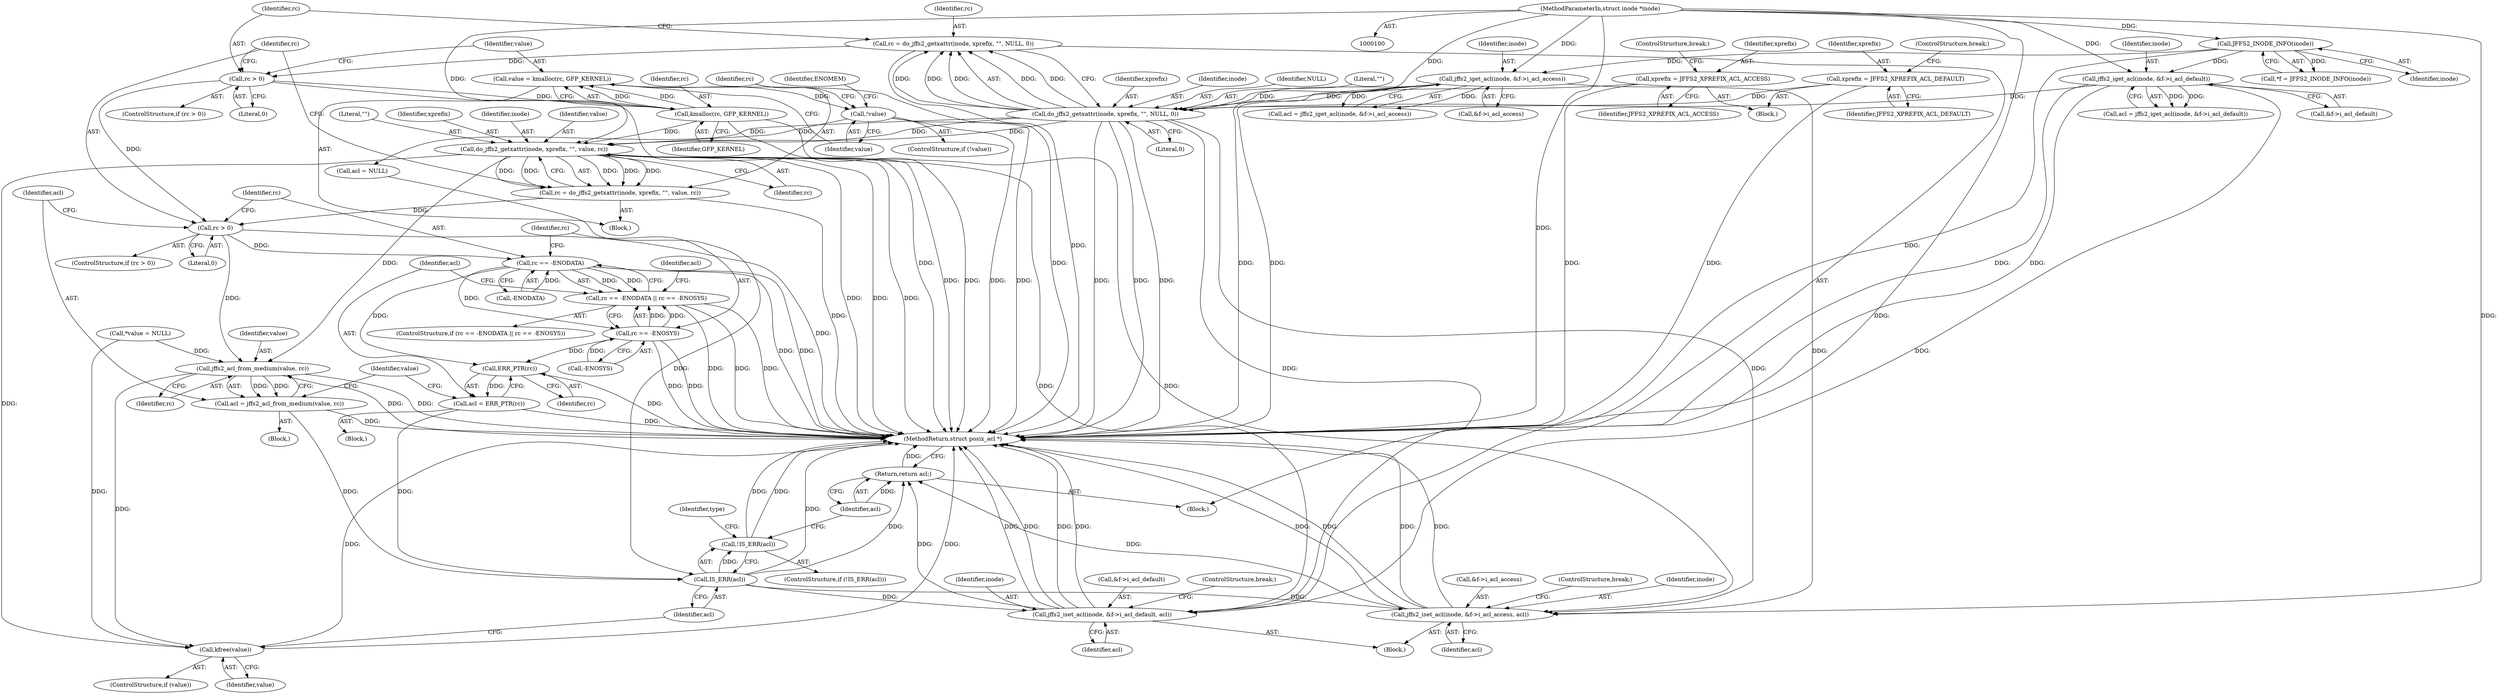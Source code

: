 digraph "0_infradead_9ed437c50d89eabae763dd422579f73fdebf288d@API" {
"1000175" [label="(Call,value = kmalloc(rc, GFP_KERNEL))"];
"1000177" [label="(Call,kmalloc(rc, GFP_KERNEL))"];
"1000171" [label="(Call,rc > 0)"];
"1000162" [label="(Call,rc = do_jffs2_getxattr(inode, xprefix, \"\", NULL, 0))"];
"1000164" [label="(Call,do_jffs2_getxattr(inode, xprefix, \"\", NULL, 0))"];
"1000141" [label="(Call,jffs2_iget_acl(inode, &f->i_acl_default))"];
"1000107" [label="(Call,JFFS2_INODE_INFO(inode))"];
"1000101" [label="(MethodParameterIn,struct inode *inode)"];
"1000122" [label="(Call,jffs2_iget_acl(inode, &f->i_acl_access))"];
"1000153" [label="(Call,xprefix = JFFS2_XPREFIX_ACL_DEFAULT)"];
"1000134" [label="(Call,xprefix = JFFS2_XPREFIX_ACL_ACCESS)"];
"1000181" [label="(Call,!value)"];
"1000189" [label="(Call,do_jffs2_getxattr(inode, xprefix, \"\", value, rc))"];
"1000187" [label="(Call,rc = do_jffs2_getxattr(inode, xprefix, \"\", value, rc))"];
"1000196" [label="(Call,rc > 0)"];
"1000202" [label="(Call,jffs2_acl_from_medium(value, rc))"];
"1000200" [label="(Call,acl = jffs2_acl_from_medium(value, rc))"];
"1000232" [label="(Call,IS_ERR(acl))"];
"1000231" [label="(Call,!IS_ERR(acl))"];
"1000239" [label="(Call,jffs2_iset_acl(inode, &f->i_acl_access, acl))"];
"1000256" [label="(Return,return acl;)"];
"1000248" [label="(Call,jffs2_iset_acl(inode, &f->i_acl_default, acl))"];
"1000228" [label="(Call,kfree(value))"];
"1000208" [label="(Call,rc == -ENODATA)"];
"1000207" [label="(Call,rc == -ENODATA || rc == -ENOSYS)"];
"1000212" [label="(Call,rc == -ENOSYS)"];
"1000224" [label="(Call,ERR_PTR(rc))"];
"1000222" [label="(Call,acl = ERR_PTR(rc))"];
"1000227" [label="(Identifier,value)"];
"1000204" [label="(Identifier,rc)"];
"1000224" [label="(Call,ERR_PTR(rc))"];
"1000124" [label="(Call,&f->i_acl_access)"];
"1000177" [label="(Call,kmalloc(rc, GFP_KERNEL))"];
"1000241" [label="(Call,&f->i_acl_access)"];
"1000226" [label="(ControlStructure,if (value))"];
"1000137" [label="(ControlStructure,break;)"];
"1000134" [label="(Call,xprefix = JFFS2_XPREFIX_ACL_ACCESS)"];
"1000118" [label="(Block,)"];
"1000203" [label="(Identifier,value)"];
"1000166" [label="(Identifier,xprefix)"];
"1000257" [label="(Identifier,acl)"];
"1000187" [label="(Call,rc = do_jffs2_getxattr(inode, xprefix, \"\", value, rc))"];
"1000250" [label="(Call,&f->i_acl_default)"];
"1000201" [label="(Identifier,acl)"];
"1000213" [label="(Identifier,rc)"];
"1000233" [label="(Identifier,acl)"];
"1000135" [label="(Identifier,xprefix)"];
"1000139" [label="(Call,acl = jffs2_iget_acl(inode, &f->i_acl_default))"];
"1000175" [label="(Call,value = kmalloc(rc, GFP_KERNEL))"];
"1000180" [label="(ControlStructure,if (!value))"];
"1000225" [label="(Identifier,rc)"];
"1000188" [label="(Identifier,rc)"];
"1000172" [label="(Identifier,rc)"];
"1000246" [label="(ControlStructure,break;)"];
"1000179" [label="(Identifier,GFP_KERNEL)"];
"1000181" [label="(Call,!value)"];
"1000222" [label="(Call,acl = ERR_PTR(rc))"];
"1000199" [label="(Block,)"];
"1000165" [label="(Identifier,inode)"];
"1000209" [label="(Identifier,rc)"];
"1000173" [label="(Literal,0)"];
"1000258" [label="(MethodReturn,struct posix_acl *)"];
"1000194" [label="(Identifier,rc)"];
"1000168" [label="(Identifier,NULL)"];
"1000123" [label="(Identifier,inode)"];
"1000212" [label="(Call,rc == -ENOSYS)"];
"1000230" [label="(ControlStructure,if (!IS_ERR(acl)))"];
"1000191" [label="(Identifier,xprefix)"];
"1000120" [label="(Call,acl = jffs2_iget_acl(inode, &f->i_acl_access))"];
"1000198" [label="(Literal,0)"];
"1000105" [label="(Call,*f = JFFS2_INODE_INFO(inode))"];
"1000162" [label="(Call,rc = do_jffs2_getxattr(inode, xprefix, \"\", NULL, 0))"];
"1000217" [label="(Call,acl = NULL)"];
"1000229" [label="(Identifier,value)"];
"1000189" [label="(Call,do_jffs2_getxattr(inode, xprefix, \"\", value, rc))"];
"1000107" [label="(Call,JFFS2_INODE_INFO(inode))"];
"1000245" [label="(Identifier,acl)"];
"1000228" [label="(Call,kfree(value))"];
"1000153" [label="(Call,xprefix = JFFS2_XPREFIX_ACL_DEFAULT)"];
"1000232" [label="(Call,IS_ERR(acl))"];
"1000154" [label="(Identifier,xprefix)"];
"1000169" [label="(Literal,0)"];
"1000143" [label="(Call,&f->i_acl_default)"];
"1000190" [label="(Identifier,inode)"];
"1000254" [label="(Identifier,acl)"];
"1000141" [label="(Call,jffs2_iget_acl(inode, &f->i_acl_default))"];
"1000200" [label="(Call,acl = jffs2_acl_from_medium(value, rc))"];
"1000186" [label="(Identifier,ENOMEM)"];
"1000195" [label="(ControlStructure,if (rc > 0))"];
"1000155" [label="(Identifier,JFFS2_XPREFIX_ACL_DEFAULT)"];
"1000142" [label="(Identifier,inode)"];
"1000240" [label="(Identifier,inode)"];
"1000108" [label="(Identifier,inode)"];
"1000197" [label="(Identifier,rc)"];
"1000248" [label="(Call,jffs2_iset_acl(inode, &f->i_acl_default, acl))"];
"1000176" [label="(Identifier,value)"];
"1000170" [label="(ControlStructure,if (rc > 0))"];
"1000101" [label="(MethodParameterIn,struct inode *inode)"];
"1000196" [label="(Call,rc > 0)"];
"1000163" [label="(Identifier,rc)"];
"1000223" [label="(Identifier,acl)"];
"1000122" [label="(Call,jffs2_iget_acl(inode, &f->i_acl_access))"];
"1000193" [label="(Identifier,value)"];
"1000207" [label="(Call,rc == -ENODATA || rc == -ENOSYS)"];
"1000255" [label="(ControlStructure,break;)"];
"1000192" [label="(Literal,\"\")"];
"1000239" [label="(Call,jffs2_iset_acl(inode, &f->i_acl_access, acl))"];
"1000156" [label="(ControlStructure,break;)"];
"1000218" [label="(Identifier,acl)"];
"1000210" [label="(Call,-ENODATA)"];
"1000182" [label="(Identifier,value)"];
"1000174" [label="(Block,)"];
"1000164" [label="(Call,do_jffs2_getxattr(inode, xprefix, \"\", NULL, 0))"];
"1000256" [label="(Return,return acl;)"];
"1000171" [label="(Call,rc > 0)"];
"1000214" [label="(Call,-ENOSYS)"];
"1000178" [label="(Identifier,rc)"];
"1000236" [label="(Identifier,type)"];
"1000249" [label="(Identifier,inode)"];
"1000103" [label="(Block,)"];
"1000111" [label="(Call,*value = NULL)"];
"1000231" [label="(Call,!IS_ERR(acl))"];
"1000221" [label="(Block,)"];
"1000237" [label="(Block,)"];
"1000206" [label="(ControlStructure,if (rc == -ENODATA || rc == -ENOSYS))"];
"1000208" [label="(Call,rc == -ENODATA)"];
"1000202" [label="(Call,jffs2_acl_from_medium(value, rc))"];
"1000167" [label="(Literal,\"\")"];
"1000136" [label="(Identifier,JFFS2_XPREFIX_ACL_ACCESS)"];
"1000175" -> "1000174"  [label="AST: "];
"1000175" -> "1000177"  [label="CFG: "];
"1000176" -> "1000175"  [label="AST: "];
"1000177" -> "1000175"  [label="AST: "];
"1000182" -> "1000175"  [label="CFG: "];
"1000175" -> "1000258"  [label="DDG: "];
"1000177" -> "1000175"  [label="DDG: "];
"1000177" -> "1000175"  [label="DDG: "];
"1000175" -> "1000181"  [label="DDG: "];
"1000177" -> "1000179"  [label="CFG: "];
"1000178" -> "1000177"  [label="AST: "];
"1000179" -> "1000177"  [label="AST: "];
"1000177" -> "1000258"  [label="DDG: "];
"1000177" -> "1000258"  [label="DDG: "];
"1000171" -> "1000177"  [label="DDG: "];
"1000177" -> "1000189"  [label="DDG: "];
"1000171" -> "1000170"  [label="AST: "];
"1000171" -> "1000173"  [label="CFG: "];
"1000172" -> "1000171"  [label="AST: "];
"1000173" -> "1000171"  [label="AST: "];
"1000176" -> "1000171"  [label="CFG: "];
"1000197" -> "1000171"  [label="CFG: "];
"1000171" -> "1000258"  [label="DDG: "];
"1000162" -> "1000171"  [label="DDG: "];
"1000171" -> "1000196"  [label="DDG: "];
"1000162" -> "1000103"  [label="AST: "];
"1000162" -> "1000164"  [label="CFG: "];
"1000163" -> "1000162"  [label="AST: "];
"1000164" -> "1000162"  [label="AST: "];
"1000172" -> "1000162"  [label="CFG: "];
"1000162" -> "1000258"  [label="DDG: "];
"1000164" -> "1000162"  [label="DDG: "];
"1000164" -> "1000162"  [label="DDG: "];
"1000164" -> "1000162"  [label="DDG: "];
"1000164" -> "1000162"  [label="DDG: "];
"1000164" -> "1000162"  [label="DDG: "];
"1000164" -> "1000169"  [label="CFG: "];
"1000165" -> "1000164"  [label="AST: "];
"1000166" -> "1000164"  [label="AST: "];
"1000167" -> "1000164"  [label="AST: "];
"1000168" -> "1000164"  [label="AST: "];
"1000169" -> "1000164"  [label="AST: "];
"1000164" -> "1000258"  [label="DDG: "];
"1000164" -> "1000258"  [label="DDG: "];
"1000164" -> "1000258"  [label="DDG: "];
"1000141" -> "1000164"  [label="DDG: "];
"1000122" -> "1000164"  [label="DDG: "];
"1000101" -> "1000164"  [label="DDG: "];
"1000153" -> "1000164"  [label="DDG: "];
"1000134" -> "1000164"  [label="DDG: "];
"1000164" -> "1000189"  [label="DDG: "];
"1000164" -> "1000189"  [label="DDG: "];
"1000164" -> "1000217"  [label="DDG: "];
"1000164" -> "1000239"  [label="DDG: "];
"1000164" -> "1000248"  [label="DDG: "];
"1000141" -> "1000139"  [label="AST: "];
"1000141" -> "1000143"  [label="CFG: "];
"1000142" -> "1000141"  [label="AST: "];
"1000143" -> "1000141"  [label="AST: "];
"1000139" -> "1000141"  [label="CFG: "];
"1000141" -> "1000258"  [label="DDG: "];
"1000141" -> "1000258"  [label="DDG: "];
"1000141" -> "1000139"  [label="DDG: "];
"1000141" -> "1000139"  [label="DDG: "];
"1000107" -> "1000141"  [label="DDG: "];
"1000101" -> "1000141"  [label="DDG: "];
"1000141" -> "1000248"  [label="DDG: "];
"1000107" -> "1000105"  [label="AST: "];
"1000107" -> "1000108"  [label="CFG: "];
"1000108" -> "1000107"  [label="AST: "];
"1000105" -> "1000107"  [label="CFG: "];
"1000107" -> "1000258"  [label="DDG: "];
"1000107" -> "1000105"  [label="DDG: "];
"1000101" -> "1000107"  [label="DDG: "];
"1000107" -> "1000122"  [label="DDG: "];
"1000101" -> "1000100"  [label="AST: "];
"1000101" -> "1000258"  [label="DDG: "];
"1000101" -> "1000122"  [label="DDG: "];
"1000101" -> "1000189"  [label="DDG: "];
"1000101" -> "1000239"  [label="DDG: "];
"1000101" -> "1000248"  [label="DDG: "];
"1000122" -> "1000120"  [label="AST: "];
"1000122" -> "1000124"  [label="CFG: "];
"1000123" -> "1000122"  [label="AST: "];
"1000124" -> "1000122"  [label="AST: "];
"1000120" -> "1000122"  [label="CFG: "];
"1000122" -> "1000258"  [label="DDG: "];
"1000122" -> "1000258"  [label="DDG: "];
"1000122" -> "1000120"  [label="DDG: "];
"1000122" -> "1000120"  [label="DDG: "];
"1000122" -> "1000239"  [label="DDG: "];
"1000153" -> "1000118"  [label="AST: "];
"1000153" -> "1000155"  [label="CFG: "];
"1000154" -> "1000153"  [label="AST: "];
"1000155" -> "1000153"  [label="AST: "];
"1000156" -> "1000153"  [label="CFG: "];
"1000153" -> "1000258"  [label="DDG: "];
"1000134" -> "1000118"  [label="AST: "];
"1000134" -> "1000136"  [label="CFG: "];
"1000135" -> "1000134"  [label="AST: "];
"1000136" -> "1000134"  [label="AST: "];
"1000137" -> "1000134"  [label="CFG: "];
"1000134" -> "1000258"  [label="DDG: "];
"1000181" -> "1000180"  [label="AST: "];
"1000181" -> "1000182"  [label="CFG: "];
"1000182" -> "1000181"  [label="AST: "];
"1000186" -> "1000181"  [label="CFG: "];
"1000188" -> "1000181"  [label="CFG: "];
"1000181" -> "1000258"  [label="DDG: "];
"1000181" -> "1000258"  [label="DDG: "];
"1000181" -> "1000189"  [label="DDG: "];
"1000189" -> "1000187"  [label="AST: "];
"1000189" -> "1000194"  [label="CFG: "];
"1000190" -> "1000189"  [label="AST: "];
"1000191" -> "1000189"  [label="AST: "];
"1000192" -> "1000189"  [label="AST: "];
"1000193" -> "1000189"  [label="AST: "];
"1000194" -> "1000189"  [label="AST: "];
"1000187" -> "1000189"  [label="CFG: "];
"1000189" -> "1000258"  [label="DDG: "];
"1000189" -> "1000258"  [label="DDG: "];
"1000189" -> "1000258"  [label="DDG: "];
"1000189" -> "1000187"  [label="DDG: "];
"1000189" -> "1000187"  [label="DDG: "];
"1000189" -> "1000187"  [label="DDG: "];
"1000189" -> "1000187"  [label="DDG: "];
"1000189" -> "1000187"  [label="DDG: "];
"1000189" -> "1000202"  [label="DDG: "];
"1000189" -> "1000228"  [label="DDG: "];
"1000189" -> "1000239"  [label="DDG: "];
"1000189" -> "1000248"  [label="DDG: "];
"1000187" -> "1000174"  [label="AST: "];
"1000188" -> "1000187"  [label="AST: "];
"1000197" -> "1000187"  [label="CFG: "];
"1000187" -> "1000258"  [label="DDG: "];
"1000187" -> "1000196"  [label="DDG: "];
"1000196" -> "1000195"  [label="AST: "];
"1000196" -> "1000198"  [label="CFG: "];
"1000197" -> "1000196"  [label="AST: "];
"1000198" -> "1000196"  [label="AST: "];
"1000201" -> "1000196"  [label="CFG: "];
"1000209" -> "1000196"  [label="CFG: "];
"1000196" -> "1000258"  [label="DDG: "];
"1000196" -> "1000202"  [label="DDG: "];
"1000196" -> "1000208"  [label="DDG: "];
"1000202" -> "1000200"  [label="AST: "];
"1000202" -> "1000204"  [label="CFG: "];
"1000203" -> "1000202"  [label="AST: "];
"1000204" -> "1000202"  [label="AST: "];
"1000200" -> "1000202"  [label="CFG: "];
"1000202" -> "1000258"  [label="DDG: "];
"1000202" -> "1000258"  [label="DDG: "];
"1000202" -> "1000200"  [label="DDG: "];
"1000202" -> "1000200"  [label="DDG: "];
"1000111" -> "1000202"  [label="DDG: "];
"1000202" -> "1000228"  [label="DDG: "];
"1000200" -> "1000199"  [label="AST: "];
"1000201" -> "1000200"  [label="AST: "];
"1000227" -> "1000200"  [label="CFG: "];
"1000200" -> "1000258"  [label="DDG: "];
"1000200" -> "1000232"  [label="DDG: "];
"1000232" -> "1000231"  [label="AST: "];
"1000232" -> "1000233"  [label="CFG: "];
"1000233" -> "1000232"  [label="AST: "];
"1000231" -> "1000232"  [label="CFG: "];
"1000232" -> "1000258"  [label="DDG: "];
"1000232" -> "1000231"  [label="DDG: "];
"1000222" -> "1000232"  [label="DDG: "];
"1000217" -> "1000232"  [label="DDG: "];
"1000232" -> "1000239"  [label="DDG: "];
"1000232" -> "1000248"  [label="DDG: "];
"1000232" -> "1000256"  [label="DDG: "];
"1000231" -> "1000230"  [label="AST: "];
"1000236" -> "1000231"  [label="CFG: "];
"1000257" -> "1000231"  [label="CFG: "];
"1000231" -> "1000258"  [label="DDG: "];
"1000231" -> "1000258"  [label="DDG: "];
"1000239" -> "1000237"  [label="AST: "];
"1000239" -> "1000245"  [label="CFG: "];
"1000240" -> "1000239"  [label="AST: "];
"1000241" -> "1000239"  [label="AST: "];
"1000245" -> "1000239"  [label="AST: "];
"1000246" -> "1000239"  [label="CFG: "];
"1000239" -> "1000258"  [label="DDG: "];
"1000239" -> "1000258"  [label="DDG: "];
"1000239" -> "1000258"  [label="DDG: "];
"1000239" -> "1000258"  [label="DDG: "];
"1000239" -> "1000256"  [label="DDG: "];
"1000256" -> "1000103"  [label="AST: "];
"1000256" -> "1000257"  [label="CFG: "];
"1000257" -> "1000256"  [label="AST: "];
"1000258" -> "1000256"  [label="CFG: "];
"1000256" -> "1000258"  [label="DDG: "];
"1000257" -> "1000256"  [label="DDG: "];
"1000248" -> "1000256"  [label="DDG: "];
"1000248" -> "1000237"  [label="AST: "];
"1000248" -> "1000254"  [label="CFG: "];
"1000249" -> "1000248"  [label="AST: "];
"1000250" -> "1000248"  [label="AST: "];
"1000254" -> "1000248"  [label="AST: "];
"1000255" -> "1000248"  [label="CFG: "];
"1000248" -> "1000258"  [label="DDG: "];
"1000248" -> "1000258"  [label="DDG: "];
"1000248" -> "1000258"  [label="DDG: "];
"1000248" -> "1000258"  [label="DDG: "];
"1000228" -> "1000226"  [label="AST: "];
"1000228" -> "1000229"  [label="CFG: "];
"1000229" -> "1000228"  [label="AST: "];
"1000233" -> "1000228"  [label="CFG: "];
"1000228" -> "1000258"  [label="DDG: "];
"1000228" -> "1000258"  [label="DDG: "];
"1000111" -> "1000228"  [label="DDG: "];
"1000208" -> "1000207"  [label="AST: "];
"1000208" -> "1000210"  [label="CFG: "];
"1000209" -> "1000208"  [label="AST: "];
"1000210" -> "1000208"  [label="AST: "];
"1000213" -> "1000208"  [label="CFG: "];
"1000207" -> "1000208"  [label="CFG: "];
"1000208" -> "1000258"  [label="DDG: "];
"1000208" -> "1000258"  [label="DDG: "];
"1000208" -> "1000207"  [label="DDG: "];
"1000208" -> "1000207"  [label="DDG: "];
"1000210" -> "1000208"  [label="DDG: "];
"1000208" -> "1000212"  [label="DDG: "];
"1000208" -> "1000224"  [label="DDG: "];
"1000207" -> "1000206"  [label="AST: "];
"1000207" -> "1000212"  [label="CFG: "];
"1000212" -> "1000207"  [label="AST: "];
"1000218" -> "1000207"  [label="CFG: "];
"1000223" -> "1000207"  [label="CFG: "];
"1000207" -> "1000258"  [label="DDG: "];
"1000207" -> "1000258"  [label="DDG: "];
"1000207" -> "1000258"  [label="DDG: "];
"1000212" -> "1000207"  [label="DDG: "];
"1000212" -> "1000207"  [label="DDG: "];
"1000212" -> "1000214"  [label="CFG: "];
"1000213" -> "1000212"  [label="AST: "];
"1000214" -> "1000212"  [label="AST: "];
"1000212" -> "1000258"  [label="DDG: "];
"1000212" -> "1000258"  [label="DDG: "];
"1000214" -> "1000212"  [label="DDG: "];
"1000212" -> "1000224"  [label="DDG: "];
"1000224" -> "1000222"  [label="AST: "];
"1000224" -> "1000225"  [label="CFG: "];
"1000225" -> "1000224"  [label="AST: "];
"1000222" -> "1000224"  [label="CFG: "];
"1000224" -> "1000258"  [label="DDG: "];
"1000224" -> "1000222"  [label="DDG: "];
"1000222" -> "1000221"  [label="AST: "];
"1000223" -> "1000222"  [label="AST: "];
"1000227" -> "1000222"  [label="CFG: "];
"1000222" -> "1000258"  [label="DDG: "];
}
